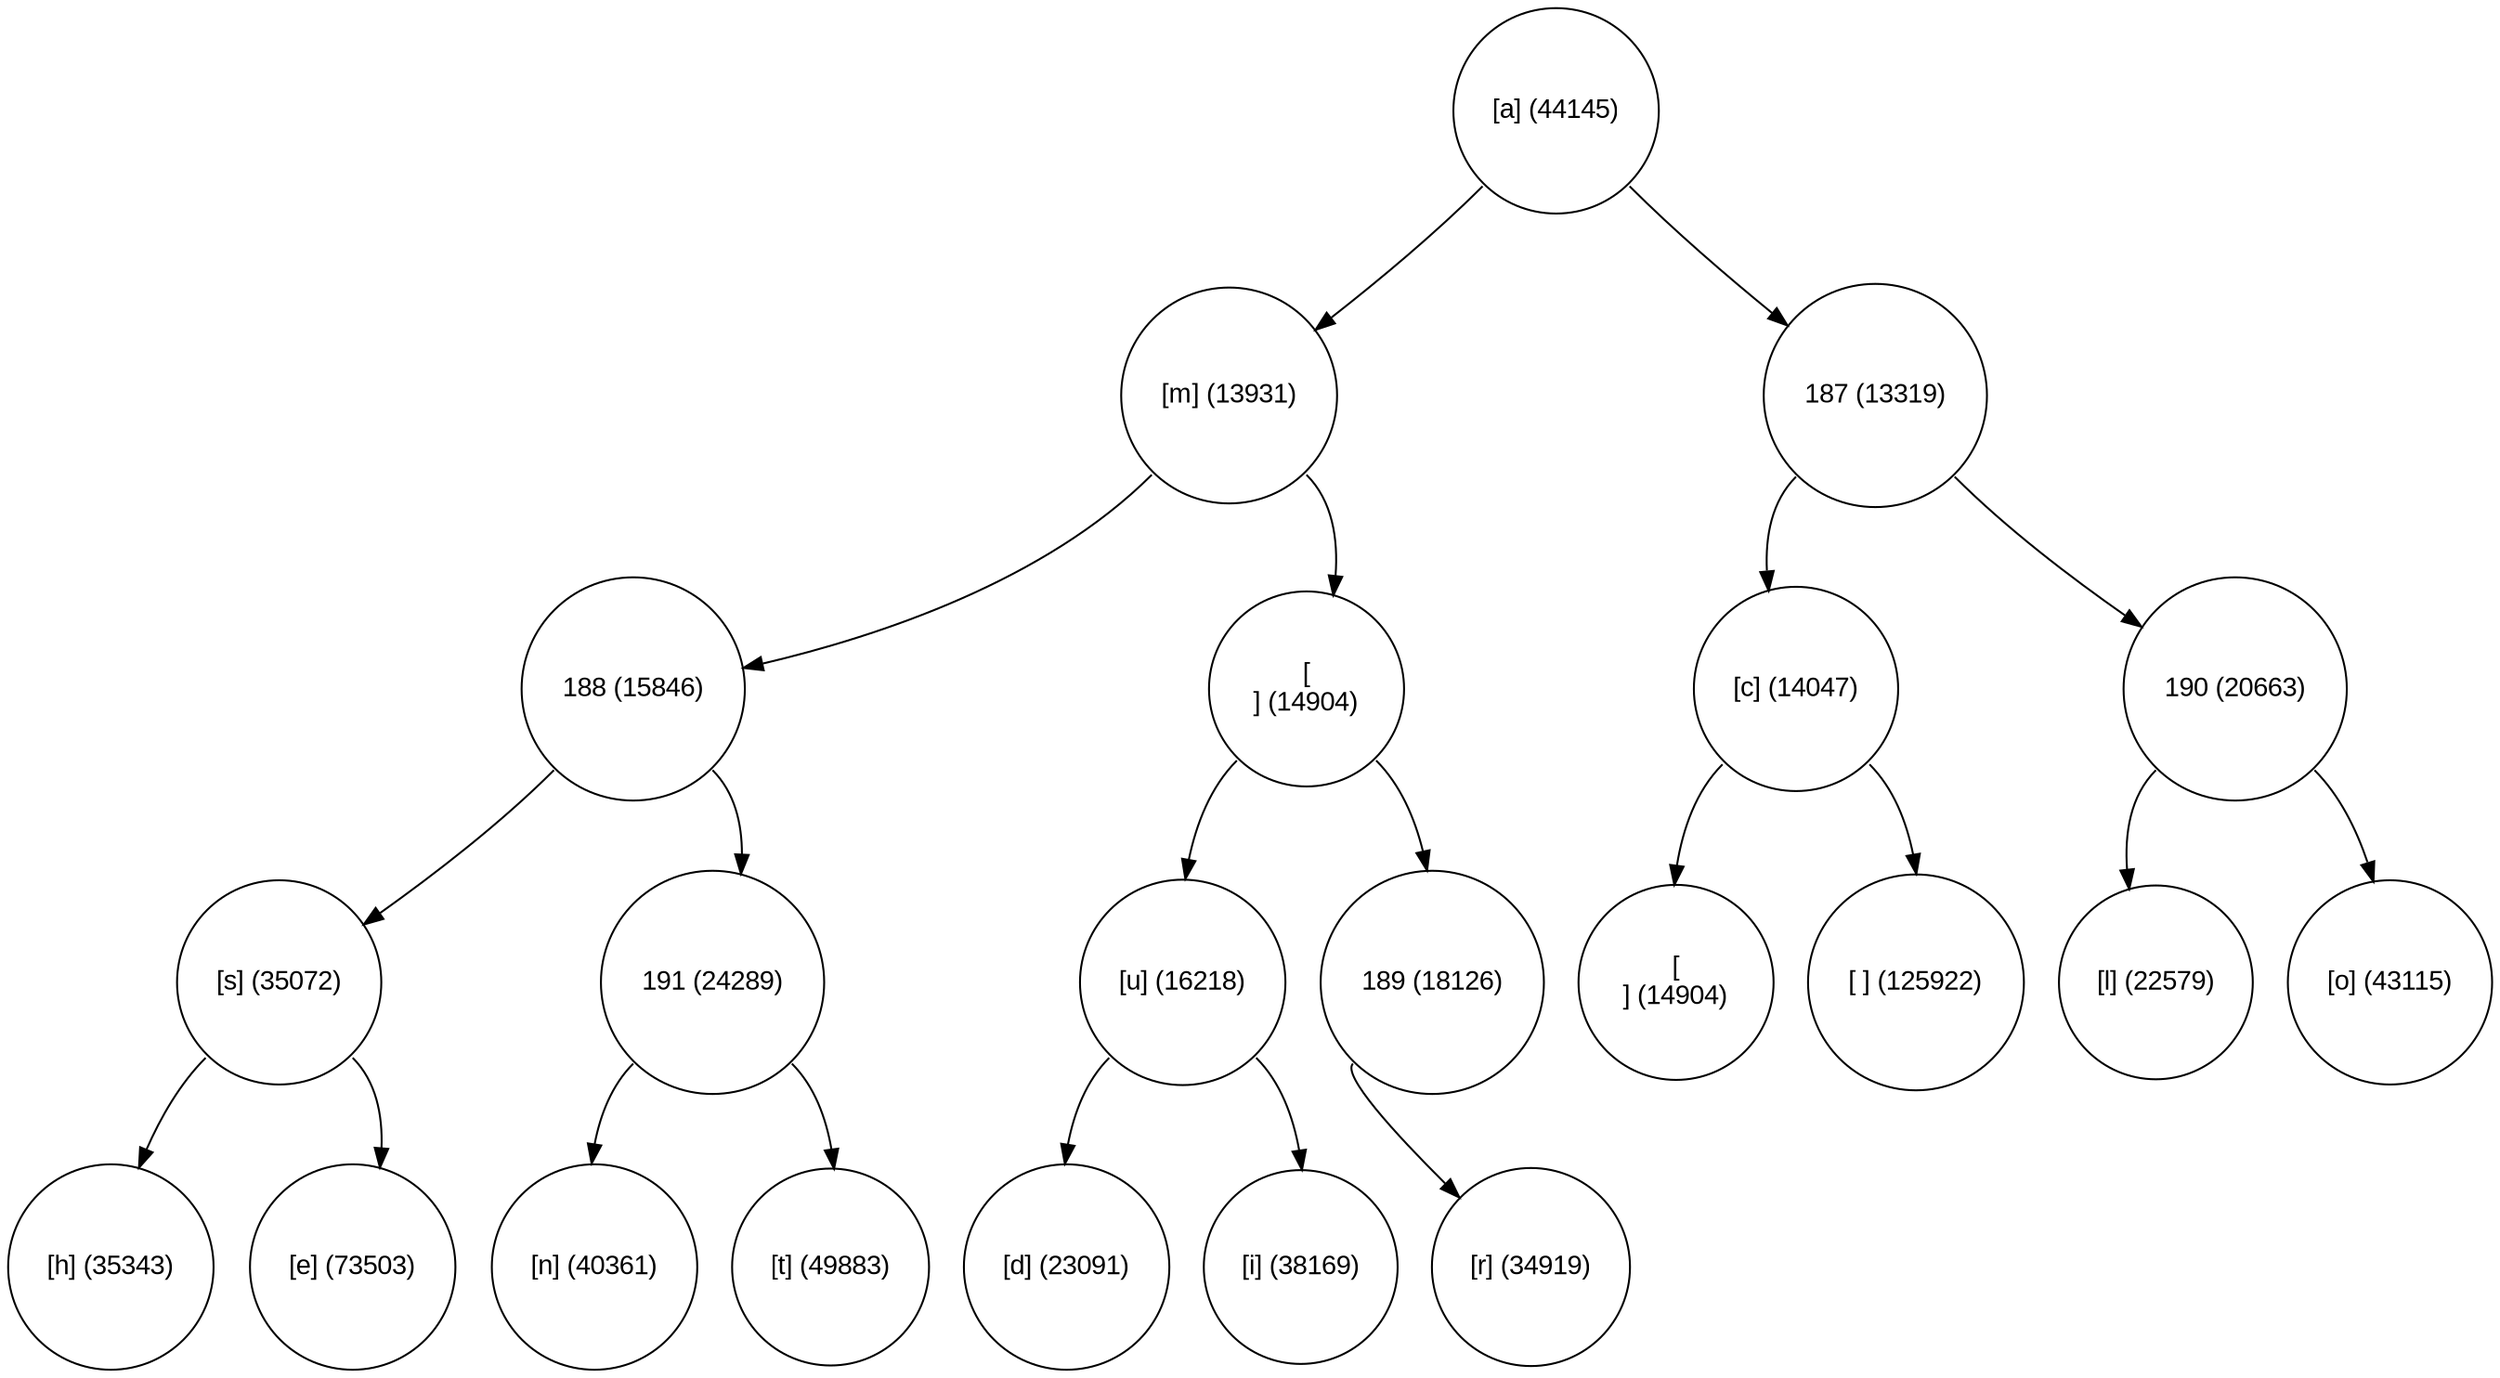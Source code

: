 digraph move_down {
	node [fontname="Arial", shape="circle", width=0.5]; 

	0 [label = "[a] (44145)"];
	0:sw -> 1;
	1 [label = "[m] (13931)"];
	1:sw -> 3;
	3 [label = "188 (15846)"];
	3:sw -> 7;
	7 [label = "[s] (35072)"];
	7:sw -> 15;
	15 [label = "[h] (35343)"];
	7:se -> 16;
	16 [label = "[e] (73503)"];
	3:se -> 8;
	8 [label = "191 (24289)"];
	8:sw -> 17;
	17 [label = "[n] (40361)"];
	8:se -> 18;
	18 [label = "[t] (49883)"];
	1:se -> 4;
	4 [label = "[
] (14904)"];
	4:sw -> 9;
	9 [label = "[u] (16218)"];
	9:sw -> 19;
	19 [label = "[d] (23091)"];
	9:se -> 20;
	20 [label = "[i] (38169)"];
	4:se -> 10;
	10 [label = "189 (18126)"];
	10:sw -> 21;
	21 [label = "[r] (34919)"];
	0:se -> 2;
	2 [label = "187 (13319)"];
	2:sw -> 5;
	5 [label = "[c] (14047)"];
	5:sw -> 11;
	11 [label = "[] (14904)"];
	5:se -> 12;
	12 [label = "[ ] (125922)"];
	2:se -> 6;
	6 [label = "190 (20663)"];
	6:sw -> 13;
	13 [label = "[l] (22579)"];
	6:se -> 14;
	14 [label = "[o] (43115)"];
}
